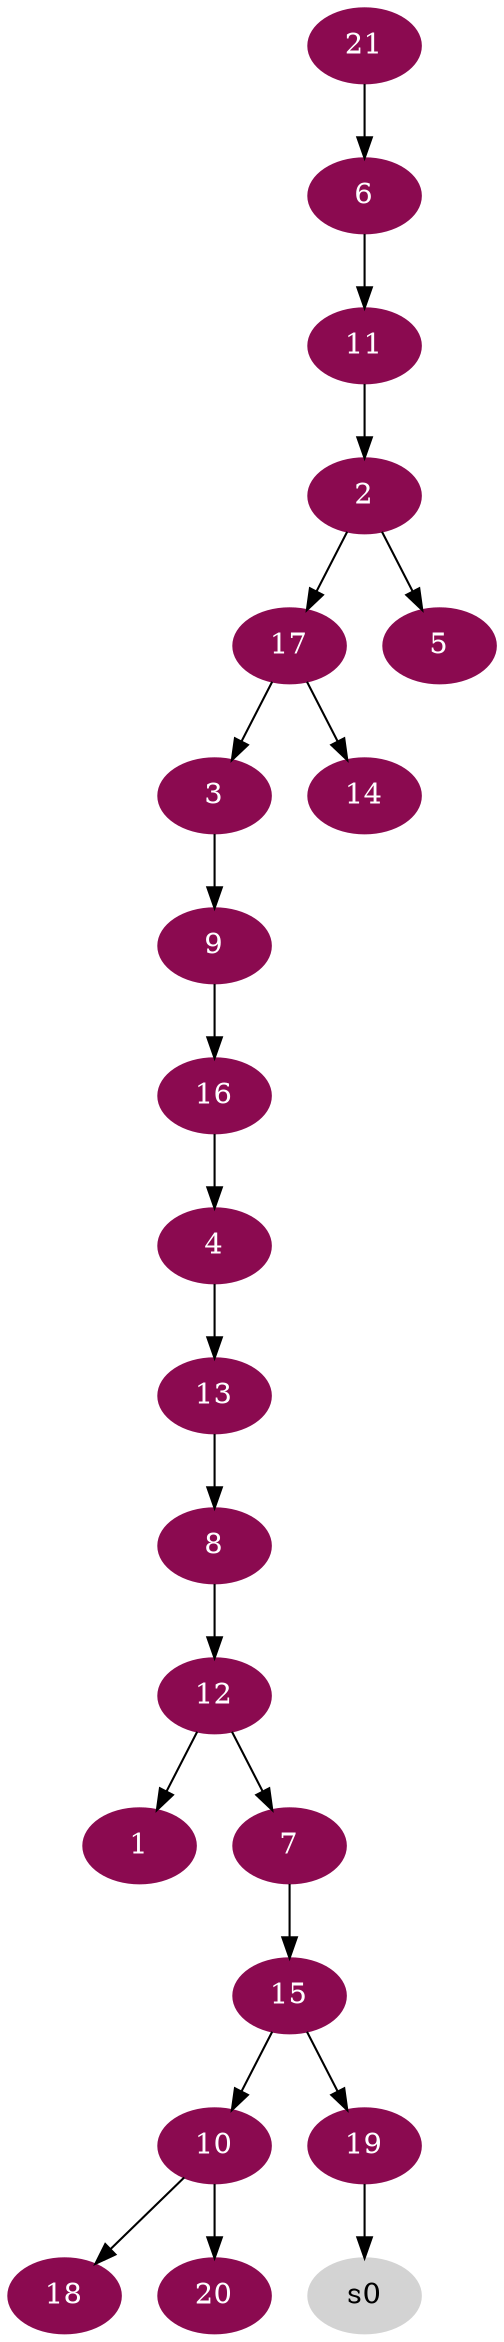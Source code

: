 digraph G {
node [color=deeppink4, style=filled, fontcolor=white];
12 -> 1;
11 -> 2;
17 -> 3;
16 -> 4;
2 -> 5;
21 -> 6;
12 -> 7;
13 -> 8;
3 -> 9;
15 -> 10;
6 -> 11;
8 -> 12;
4 -> 13;
17 -> 14;
7 -> 15;
9 -> 16;
2 -> 17;
10 -> 18;
15 -> 19;
10 -> 20;
node [color=lightgrey, style=filled, fontcolor=black];
19 -> s0;
}
